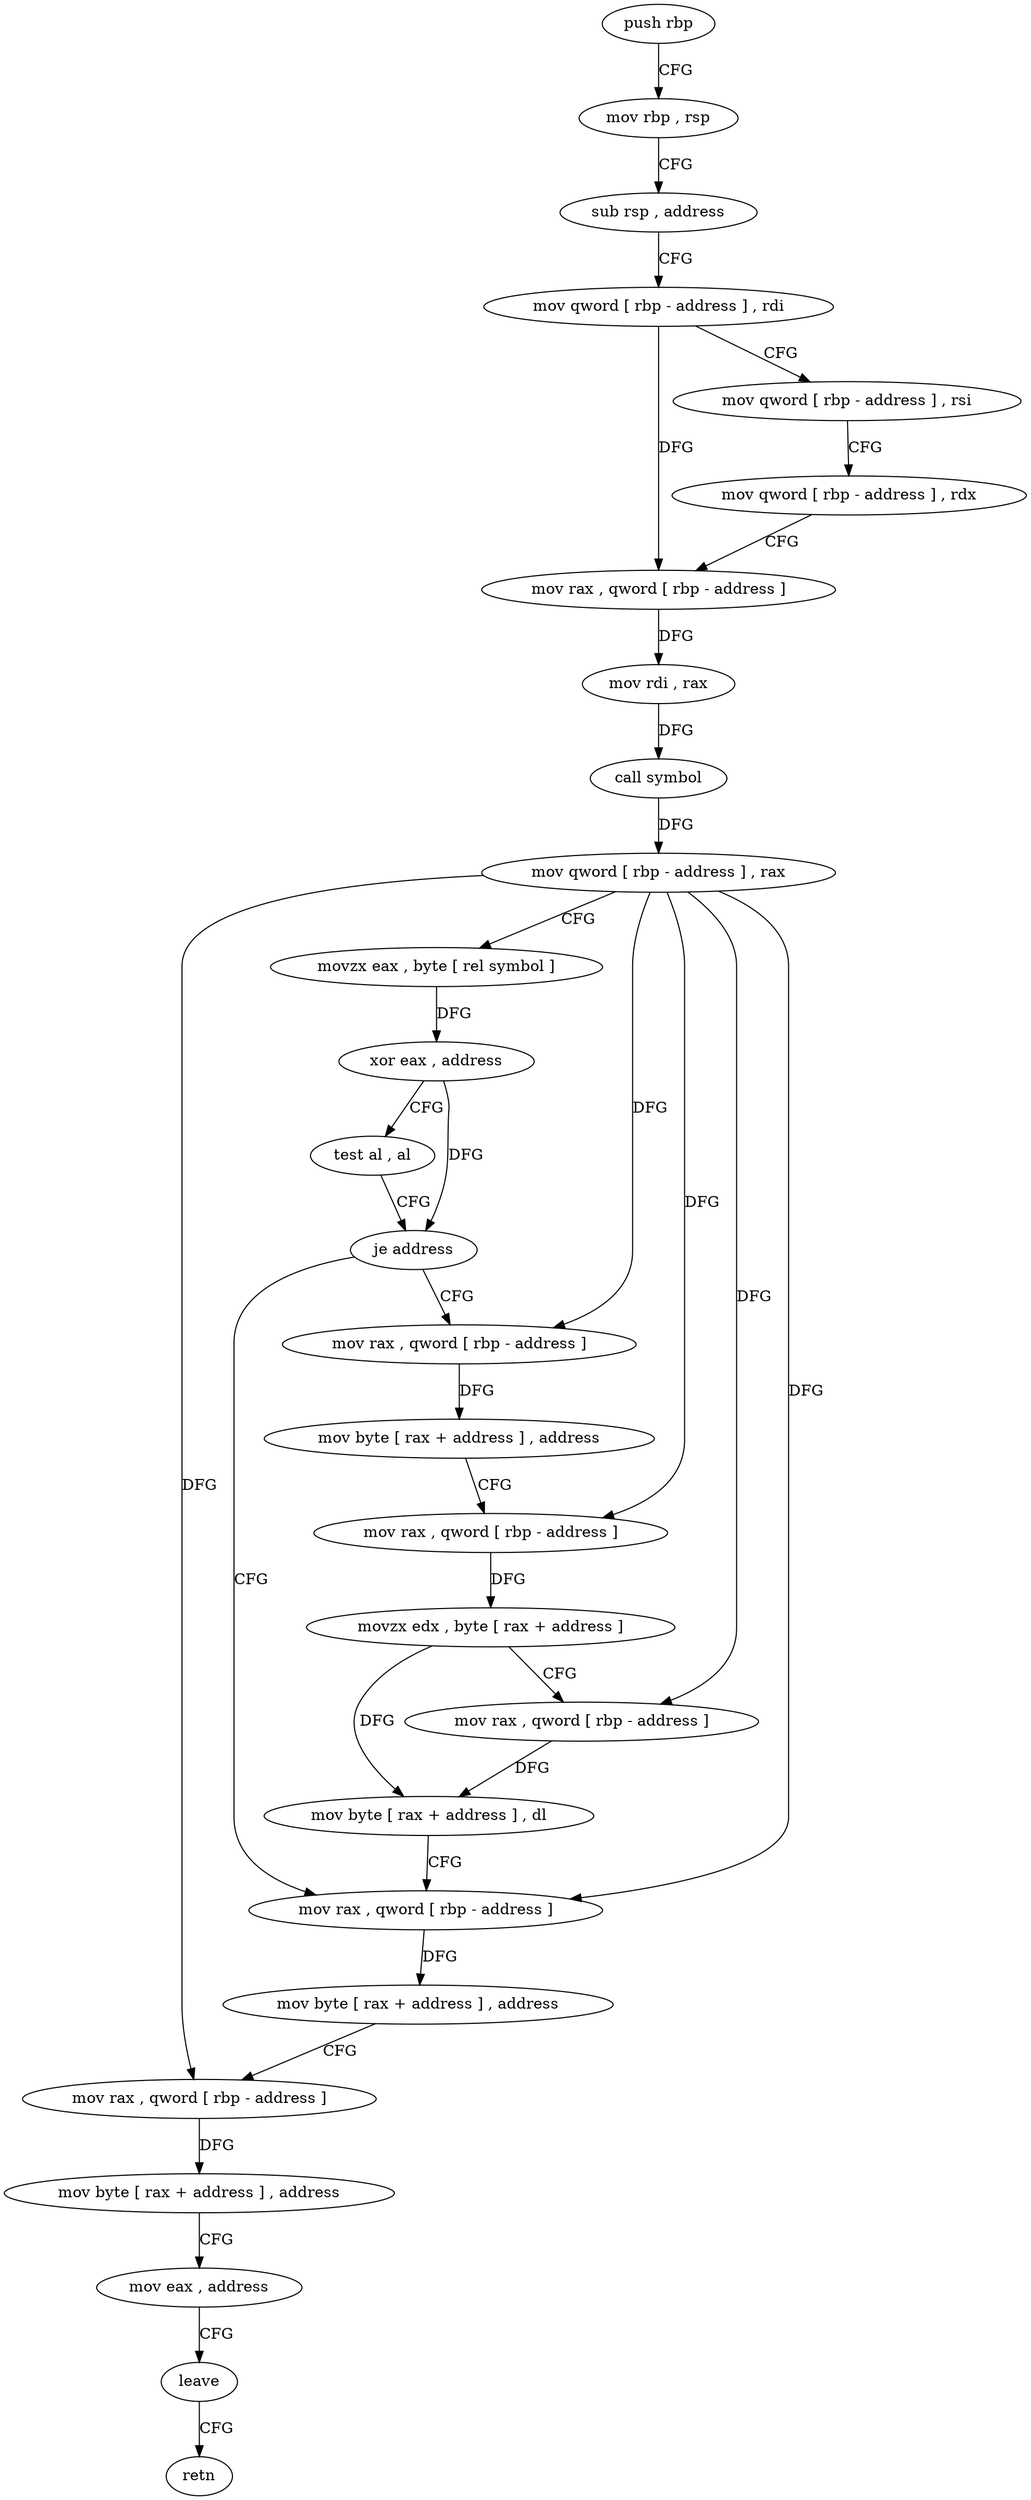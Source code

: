 digraph "func" {
"4266341" [label = "push rbp" ]
"4266342" [label = "mov rbp , rsp" ]
"4266345" [label = "sub rsp , address" ]
"4266349" [label = "mov qword [ rbp - address ] , rdi" ]
"4266353" [label = "mov qword [ rbp - address ] , rsi" ]
"4266357" [label = "mov qword [ rbp - address ] , rdx" ]
"4266361" [label = "mov rax , qword [ rbp - address ]" ]
"4266365" [label = "mov rdi , rax" ]
"4266368" [label = "call symbol" ]
"4266373" [label = "mov qword [ rbp - address ] , rax" ]
"4266377" [label = "movzx eax , byte [ rel symbol ]" ]
"4266384" [label = "xor eax , address" ]
"4266387" [label = "test al , al" ]
"4266389" [label = "je address" ]
"4266414" [label = "mov rax , qword [ rbp - address ]" ]
"4266391" [label = "mov rax , qword [ rbp - address ]" ]
"4266418" [label = "mov byte [ rax + address ] , address" ]
"4266422" [label = "mov rax , qword [ rbp - address ]" ]
"4266426" [label = "mov byte [ rax + address ] , address" ]
"4266430" [label = "mov eax , address" ]
"4266435" [label = "leave" ]
"4266436" [label = "retn" ]
"4266395" [label = "mov byte [ rax + address ] , address" ]
"4266399" [label = "mov rax , qword [ rbp - address ]" ]
"4266403" [label = "movzx edx , byte [ rax + address ]" ]
"4266407" [label = "mov rax , qword [ rbp - address ]" ]
"4266411" [label = "mov byte [ rax + address ] , dl" ]
"4266341" -> "4266342" [ label = "CFG" ]
"4266342" -> "4266345" [ label = "CFG" ]
"4266345" -> "4266349" [ label = "CFG" ]
"4266349" -> "4266353" [ label = "CFG" ]
"4266349" -> "4266361" [ label = "DFG" ]
"4266353" -> "4266357" [ label = "CFG" ]
"4266357" -> "4266361" [ label = "CFG" ]
"4266361" -> "4266365" [ label = "DFG" ]
"4266365" -> "4266368" [ label = "DFG" ]
"4266368" -> "4266373" [ label = "DFG" ]
"4266373" -> "4266377" [ label = "CFG" ]
"4266373" -> "4266414" [ label = "DFG" ]
"4266373" -> "4266422" [ label = "DFG" ]
"4266373" -> "4266391" [ label = "DFG" ]
"4266373" -> "4266399" [ label = "DFG" ]
"4266373" -> "4266407" [ label = "DFG" ]
"4266377" -> "4266384" [ label = "DFG" ]
"4266384" -> "4266387" [ label = "CFG" ]
"4266384" -> "4266389" [ label = "DFG" ]
"4266387" -> "4266389" [ label = "CFG" ]
"4266389" -> "4266414" [ label = "CFG" ]
"4266389" -> "4266391" [ label = "CFG" ]
"4266414" -> "4266418" [ label = "DFG" ]
"4266391" -> "4266395" [ label = "DFG" ]
"4266418" -> "4266422" [ label = "CFG" ]
"4266422" -> "4266426" [ label = "DFG" ]
"4266426" -> "4266430" [ label = "CFG" ]
"4266430" -> "4266435" [ label = "CFG" ]
"4266435" -> "4266436" [ label = "CFG" ]
"4266395" -> "4266399" [ label = "CFG" ]
"4266399" -> "4266403" [ label = "DFG" ]
"4266403" -> "4266407" [ label = "CFG" ]
"4266403" -> "4266411" [ label = "DFG" ]
"4266407" -> "4266411" [ label = "DFG" ]
"4266411" -> "4266414" [ label = "CFG" ]
}
